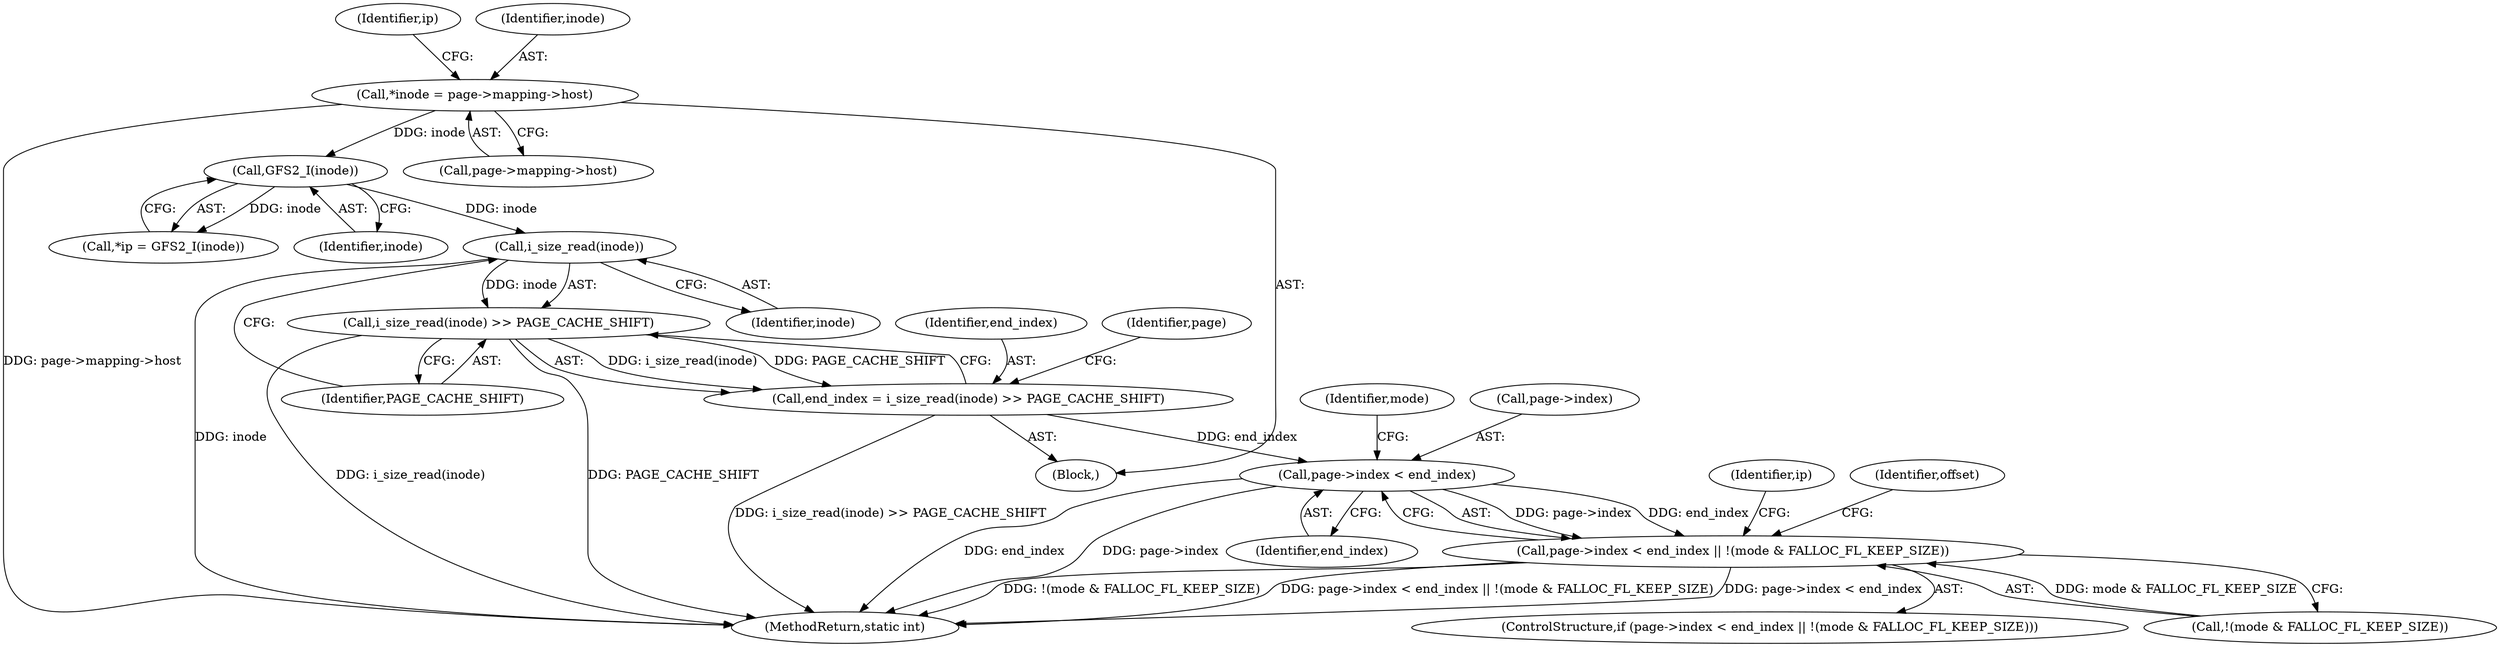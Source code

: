 digraph "1_linux_64dd153c83743af81f20924c6343652d731eeecb_0@API" {
"1000133" [label="(Call,i_size_read(inode))"];
"1000117" [label="(Call,GFS2_I(inode))"];
"1000107" [label="(Call,*inode = page->mapping->host)"];
"1000132" [label="(Call,i_size_read(inode) >> PAGE_CACHE_SHIFT)"];
"1000130" [label="(Call,end_index = i_size_read(inode) >> PAGE_CACHE_SHIFT)"];
"1000146" [label="(Call,page->index < end_index)"];
"1000145" [label="(Call,page->index < end_index || !(mode & FALLOC_FL_KEEP_SIZE))"];
"1000241" [label="(MethodReturn,static int)"];
"1000146" [label="(Call,page->index < end_index)"];
"1000116" [label="(Identifier,ip)"];
"1000144" [label="(ControlStructure,if (page->index < end_index || !(mode & FALLOC_FL_KEEP_SIZE)))"];
"1000118" [label="(Identifier,inode)"];
"1000147" [label="(Call,page->index)"];
"1000107" [label="(Call,*inode = page->mapping->host)"];
"1000108" [label="(Identifier,inode)"];
"1000133" [label="(Call,i_size_read(inode))"];
"1000151" [label="(Call,!(mode & FALLOC_FL_KEEP_SIZE))"];
"1000109" [label="(Call,page->mapping->host)"];
"1000131" [label="(Identifier,end_index)"];
"1000150" [label="(Identifier,end_index)"];
"1000115" [label="(Call,*ip = GFS2_I(inode))"];
"1000137" [label="(Identifier,page)"];
"1000153" [label="(Identifier,mode)"];
"1000105" [label="(Block,)"];
"1000130" [label="(Call,end_index = i_size_read(inode) >> PAGE_CACHE_SHIFT)"];
"1000135" [label="(Identifier,PAGE_CACHE_SHIFT)"];
"1000134" [label="(Identifier,inode)"];
"1000132" [label="(Call,i_size_read(inode) >> PAGE_CACHE_SHIFT)"];
"1000159" [label="(Identifier,ip)"];
"1000117" [label="(Call,GFS2_I(inode))"];
"1000172" [label="(Identifier,offset)"];
"1000145" [label="(Call,page->index < end_index || !(mode & FALLOC_FL_KEEP_SIZE))"];
"1000133" -> "1000132"  [label="AST: "];
"1000133" -> "1000134"  [label="CFG: "];
"1000134" -> "1000133"  [label="AST: "];
"1000135" -> "1000133"  [label="CFG: "];
"1000133" -> "1000241"  [label="DDG: inode"];
"1000133" -> "1000132"  [label="DDG: inode"];
"1000117" -> "1000133"  [label="DDG: inode"];
"1000117" -> "1000115"  [label="AST: "];
"1000117" -> "1000118"  [label="CFG: "];
"1000118" -> "1000117"  [label="AST: "];
"1000115" -> "1000117"  [label="CFG: "];
"1000117" -> "1000115"  [label="DDG: inode"];
"1000107" -> "1000117"  [label="DDG: inode"];
"1000107" -> "1000105"  [label="AST: "];
"1000107" -> "1000109"  [label="CFG: "];
"1000108" -> "1000107"  [label="AST: "];
"1000109" -> "1000107"  [label="AST: "];
"1000116" -> "1000107"  [label="CFG: "];
"1000107" -> "1000241"  [label="DDG: page->mapping->host"];
"1000132" -> "1000130"  [label="AST: "];
"1000132" -> "1000135"  [label="CFG: "];
"1000135" -> "1000132"  [label="AST: "];
"1000130" -> "1000132"  [label="CFG: "];
"1000132" -> "1000241"  [label="DDG: i_size_read(inode)"];
"1000132" -> "1000241"  [label="DDG: PAGE_CACHE_SHIFT"];
"1000132" -> "1000130"  [label="DDG: i_size_read(inode)"];
"1000132" -> "1000130"  [label="DDG: PAGE_CACHE_SHIFT"];
"1000130" -> "1000105"  [label="AST: "];
"1000131" -> "1000130"  [label="AST: "];
"1000137" -> "1000130"  [label="CFG: "];
"1000130" -> "1000241"  [label="DDG: i_size_read(inode) >> PAGE_CACHE_SHIFT"];
"1000130" -> "1000146"  [label="DDG: end_index"];
"1000146" -> "1000145"  [label="AST: "];
"1000146" -> "1000150"  [label="CFG: "];
"1000147" -> "1000146"  [label="AST: "];
"1000150" -> "1000146"  [label="AST: "];
"1000153" -> "1000146"  [label="CFG: "];
"1000145" -> "1000146"  [label="CFG: "];
"1000146" -> "1000241"  [label="DDG: end_index"];
"1000146" -> "1000241"  [label="DDG: page->index"];
"1000146" -> "1000145"  [label="DDG: page->index"];
"1000146" -> "1000145"  [label="DDG: end_index"];
"1000145" -> "1000144"  [label="AST: "];
"1000145" -> "1000151"  [label="CFG: "];
"1000151" -> "1000145"  [label="AST: "];
"1000159" -> "1000145"  [label="CFG: "];
"1000172" -> "1000145"  [label="CFG: "];
"1000145" -> "1000241"  [label="DDG: !(mode & FALLOC_FL_KEEP_SIZE)"];
"1000145" -> "1000241"  [label="DDG: page->index < end_index || !(mode & FALLOC_FL_KEEP_SIZE)"];
"1000145" -> "1000241"  [label="DDG: page->index < end_index"];
"1000151" -> "1000145"  [label="DDG: mode & FALLOC_FL_KEEP_SIZE"];
}

